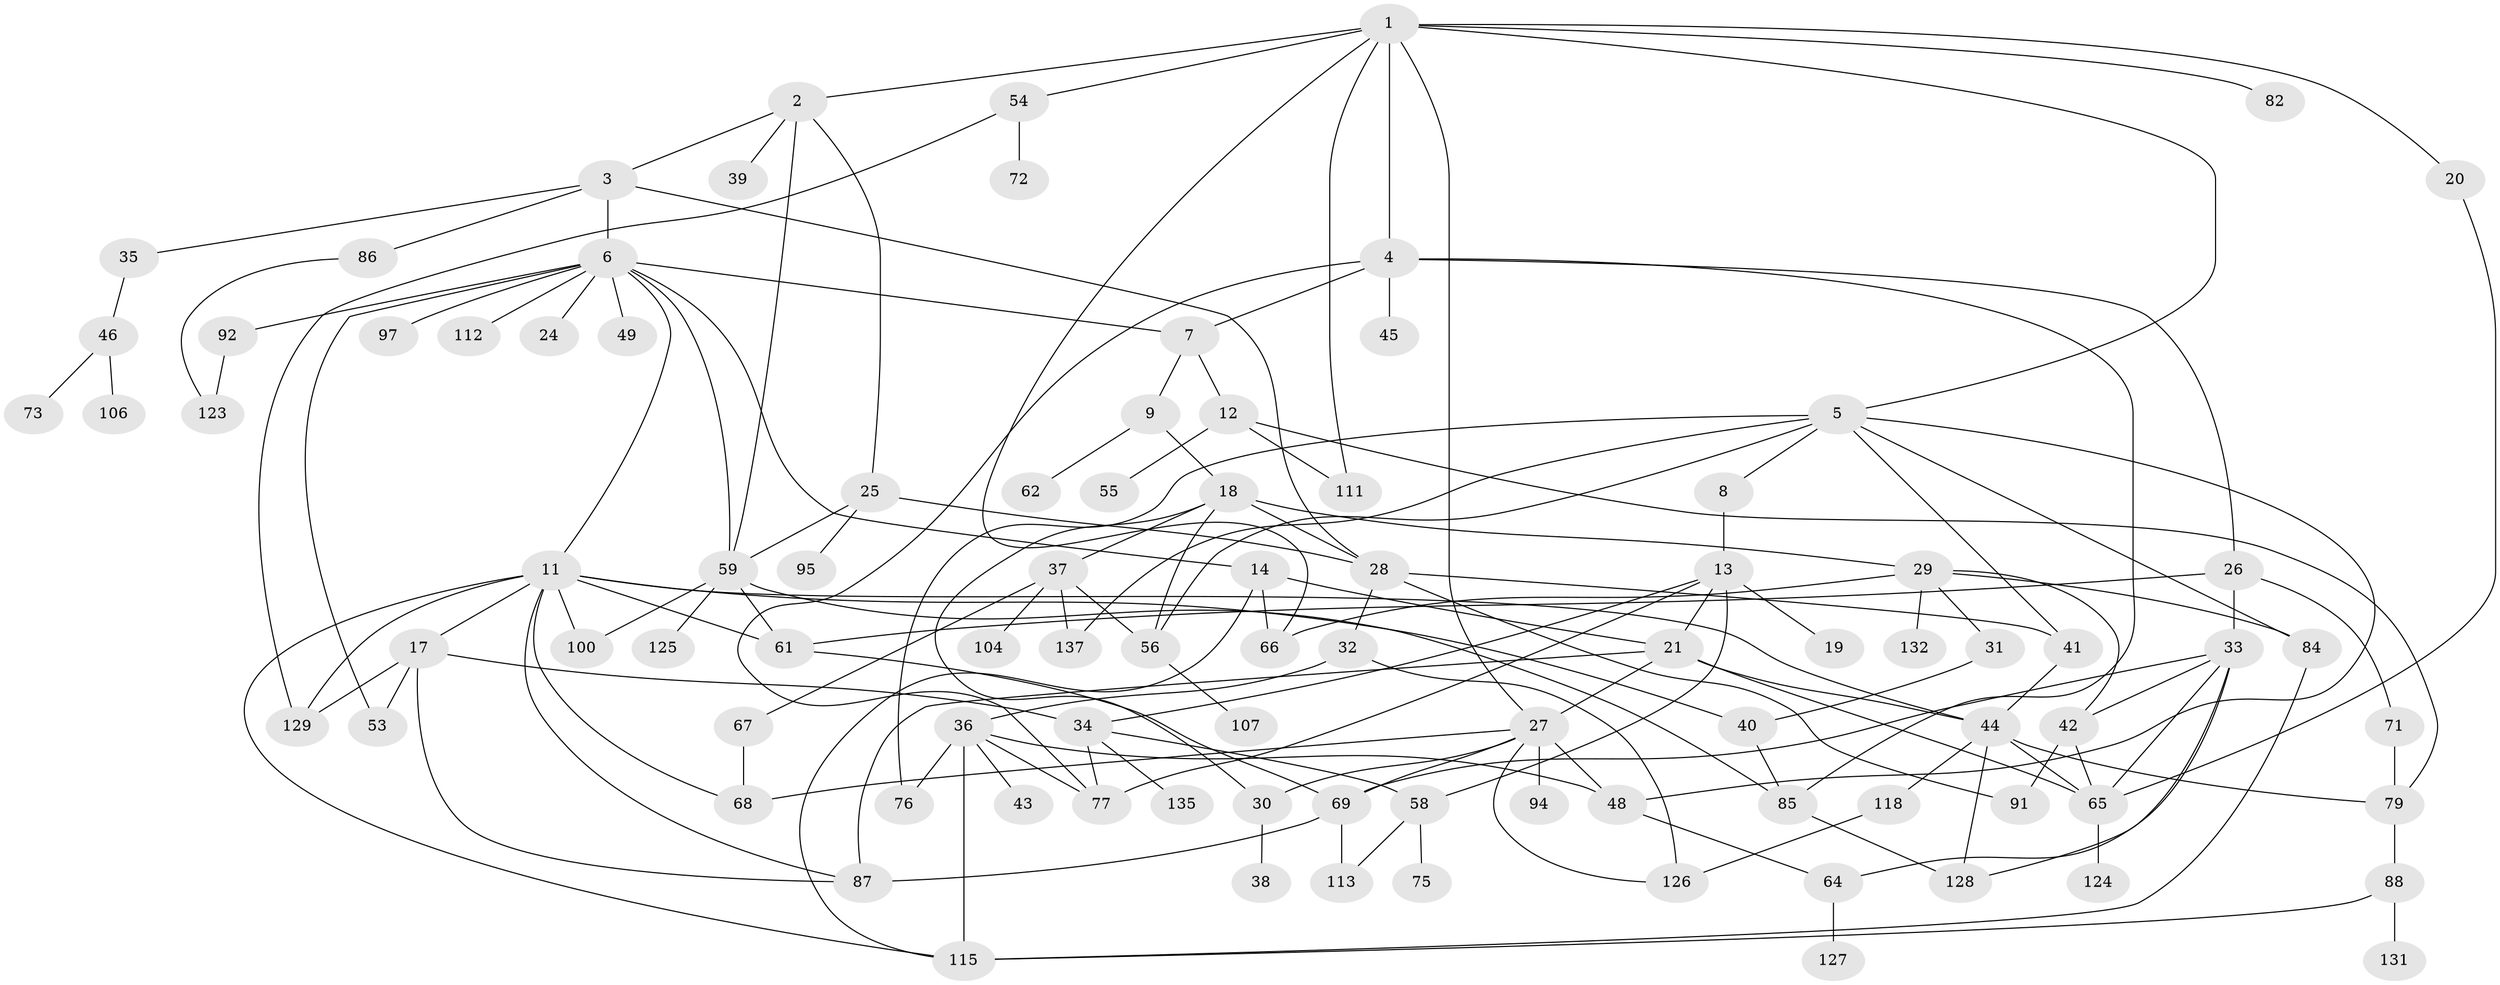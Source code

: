 // original degree distribution, {7: 0.0364963503649635, 6: 0.051094890510948905, 5: 0.051094890510948905, 8: 0.014598540145985401, 4: 0.11678832116788321, 3: 0.26277372262773724, 9: 0.0072992700729927005, 2: 0.20437956204379562, 1: 0.25547445255474455}
// Generated by graph-tools (version 1.1) at 2025/10/02/27/25 16:10:51]
// undirected, 95 vertices, 155 edges
graph export_dot {
graph [start="1"]
  node [color=gray90,style=filled];
  1 [super="+16"];
  2 [super="+120"];
  3 [super="+15"];
  4;
  5 [super="+22"];
  6 [super="+10"];
  7;
  8 [super="+23"];
  9 [super="+47"];
  11 [super="+63"];
  12 [super="+50"];
  13 [super="+57"];
  14;
  17 [super="+133"];
  18;
  19;
  20;
  21 [super="+93"];
  24;
  25;
  26 [super="+52"];
  27 [super="+60"];
  28 [super="+110"];
  29 [super="+102"];
  30;
  31 [super="+122"];
  32;
  33 [super="+74"];
  34 [super="+89"];
  35;
  36 [super="+78"];
  37 [super="+81"];
  38;
  39;
  40;
  41 [super="+80"];
  42 [super="+51"];
  43;
  44 [super="+114"];
  45;
  46;
  48 [super="+83"];
  49;
  53;
  54 [super="+103"];
  55;
  56 [super="+98"];
  58 [super="+70"];
  59 [super="+130"];
  61;
  62;
  64;
  65 [super="+99"];
  66 [super="+90"];
  67;
  68 [super="+105"];
  69;
  71 [super="+117"];
  72;
  73 [super="+136"];
  75;
  76;
  77 [super="+116"];
  79 [super="+96"];
  82;
  84;
  85;
  86;
  87;
  88;
  91;
  92;
  94;
  95;
  97 [super="+119"];
  100 [super="+101"];
  104 [super="+108"];
  106 [super="+109"];
  107;
  111;
  112;
  113;
  115 [super="+121"];
  118 [super="+134"];
  123;
  124;
  125;
  126;
  127;
  128;
  129;
  131;
  132;
  135;
  137;
  1 -- 2;
  1 -- 4;
  1 -- 5;
  1 -- 27;
  1 -- 54;
  1 -- 82;
  1 -- 66;
  1 -- 20;
  1 -- 111;
  2 -- 3;
  2 -- 25;
  2 -- 39;
  2 -- 59;
  3 -- 6;
  3 -- 35;
  3 -- 86;
  3 -- 28;
  4 -- 7;
  4 -- 26;
  4 -- 45;
  4 -- 77;
  4 -- 85;
  5 -- 8;
  5 -- 41;
  5 -- 76;
  5 -- 84;
  5 -- 137;
  5 -- 48;
  5 -- 56;
  6 -- 24;
  6 -- 92;
  6 -- 97;
  6 -- 7;
  6 -- 112;
  6 -- 49;
  6 -- 53;
  6 -- 59;
  6 -- 11;
  6 -- 14;
  7 -- 9;
  7 -- 12;
  8 -- 13 [weight=2];
  9 -- 18;
  9 -- 62;
  11 -- 17;
  11 -- 40;
  11 -- 61;
  11 -- 87;
  11 -- 44;
  11 -- 100;
  11 -- 129;
  11 -- 68;
  11 -- 115;
  12 -- 55;
  12 -- 111;
  12 -- 79;
  13 -- 19;
  13 -- 21;
  13 -- 58;
  13 -- 34;
  13 -- 77;
  14 -- 66;
  14 -- 115;
  14 -- 21;
  17 -- 34;
  17 -- 129;
  17 -- 87;
  17 -- 53;
  18 -- 28;
  18 -- 29;
  18 -- 30;
  18 -- 37;
  18 -- 56;
  20 -- 65;
  21 -- 44;
  21 -- 87;
  21 -- 27;
  21 -- 65;
  25 -- 59;
  25 -- 95;
  25 -- 28;
  26 -- 33;
  26 -- 61;
  26 -- 71;
  27 -- 69;
  27 -- 94;
  27 -- 126;
  27 -- 30;
  27 -- 68;
  27 -- 48;
  28 -- 32;
  28 -- 91;
  28 -- 41;
  29 -- 31;
  29 -- 132;
  29 -- 84;
  29 -- 66;
  29 -- 42;
  30 -- 38;
  31 -- 40;
  32 -- 36;
  32 -- 126;
  33 -- 42;
  33 -- 69 [weight=2];
  33 -- 128;
  33 -- 65;
  33 -- 64;
  34 -- 77;
  34 -- 58;
  34 -- 135;
  35 -- 46;
  36 -- 43;
  36 -- 115 [weight=2];
  36 -- 48;
  36 -- 76;
  36 -- 77;
  37 -- 56;
  37 -- 67;
  37 -- 104;
  37 -- 137;
  40 -- 85;
  41 -- 44;
  42 -- 91;
  42 -- 65;
  44 -- 79;
  44 -- 65;
  44 -- 128;
  44 -- 118;
  46 -- 73;
  46 -- 106;
  48 -- 64;
  54 -- 72;
  54 -- 129;
  56 -- 107;
  58 -- 113;
  58 -- 75;
  59 -- 100;
  59 -- 125;
  59 -- 61;
  59 -- 85;
  61 -- 69;
  64 -- 127;
  65 -- 124;
  67 -- 68;
  69 -- 87;
  69 -- 113;
  71 -- 79;
  79 -- 88;
  84 -- 115;
  85 -- 128;
  86 -- 123;
  88 -- 131;
  88 -- 115;
  92 -- 123;
  118 -- 126;
}

